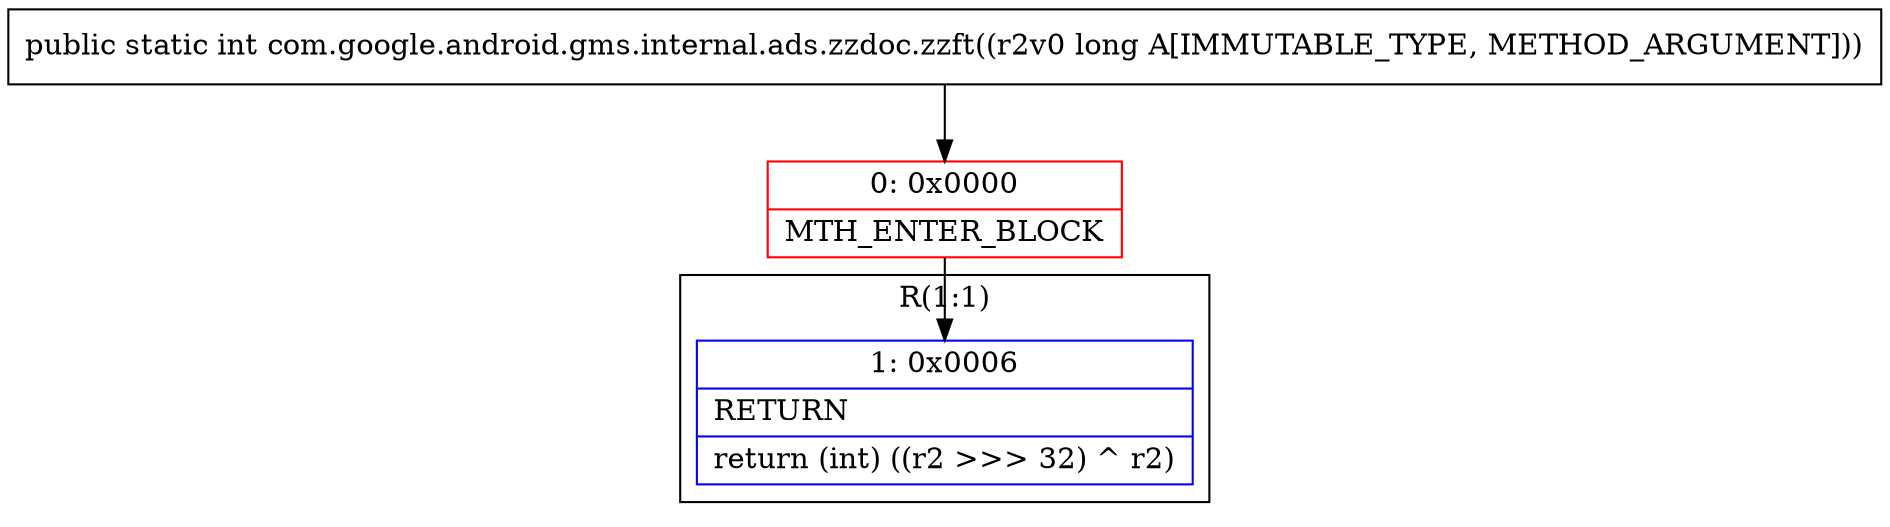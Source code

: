 digraph "CFG forcom.google.android.gms.internal.ads.zzdoc.zzft(J)I" {
subgraph cluster_Region_501219952 {
label = "R(1:1)";
node [shape=record,color=blue];
Node_1 [shape=record,label="{1\:\ 0x0006|RETURN\l|return (int) ((r2 \>\>\> 32) ^ r2)\l}"];
}
Node_0 [shape=record,color=red,label="{0\:\ 0x0000|MTH_ENTER_BLOCK\l}"];
MethodNode[shape=record,label="{public static int com.google.android.gms.internal.ads.zzdoc.zzft((r2v0 long A[IMMUTABLE_TYPE, METHOD_ARGUMENT])) }"];
MethodNode -> Node_0;
Node_0 -> Node_1;
}

